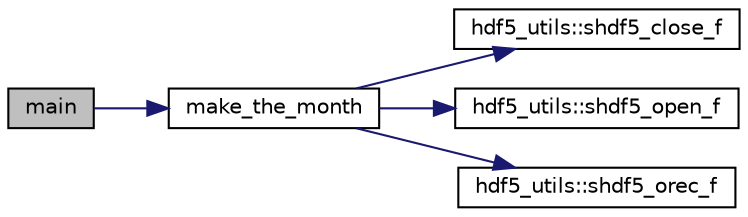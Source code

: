 digraph "main"
{
 // LATEX_PDF_SIZE
  edge [fontname="Helvetica",fontsize="10",labelfontname="Helvetica",labelfontsize="10"];
  node [fontname="Helvetica",fontsize="10",shape=record];
  rankdir="LR";
  Node1 [label="main",height=0.2,width=0.4,color="black", fillcolor="grey75", style="filled", fontcolor="black",tooltip=" "];
  Node1 -> Node2 [color="midnightblue",fontsize="10",style="solid",fontname="Helvetica"];
  Node2 [label="make_the_month",height=0.2,width=0.4,color="black", fillcolor="white", style="filled",URL="$convert__ascii_8f90.html#a4c40e1c4ea890a51cd138db74efd2c6c",tooltip=" "];
  Node2 -> Node3 [color="midnightblue",fontsize="10",style="solid",fontname="Helvetica"];
  Node3 [label="hdf5_utils::shdf5_close_f",height=0.2,width=0.4,color="black", fillcolor="white", style="filled",URL="$namespacehdf5__utils.html#aced9a0b34d2b1e59a1867be622a7c8a4",tooltip="Subroutine that closes HD5 file."];
  Node2 -> Node4 [color="midnightblue",fontsize="10",style="solid",fontname="Helvetica"];
  Node4 [label="hdf5_utils::shdf5_open_f",height=0.2,width=0.4,color="black", fillcolor="white", style="filled",URL="$namespacehdf5__utils.html#ab621eee22271edfd3bf37b44d5b657e6",tooltip=" "];
  Node2 -> Node5 [color="midnightblue",fontsize="10",style="solid",fontname="Helvetica"];
  Node5 [label="hdf5_utils::shdf5_orec_f",height=0.2,width=0.4,color="black", fillcolor="white", style="filled",URL="$namespacehdf5__utils.html#a2ede1f04f554f0906040f2802b2ccbd3",tooltip=" "];
}
